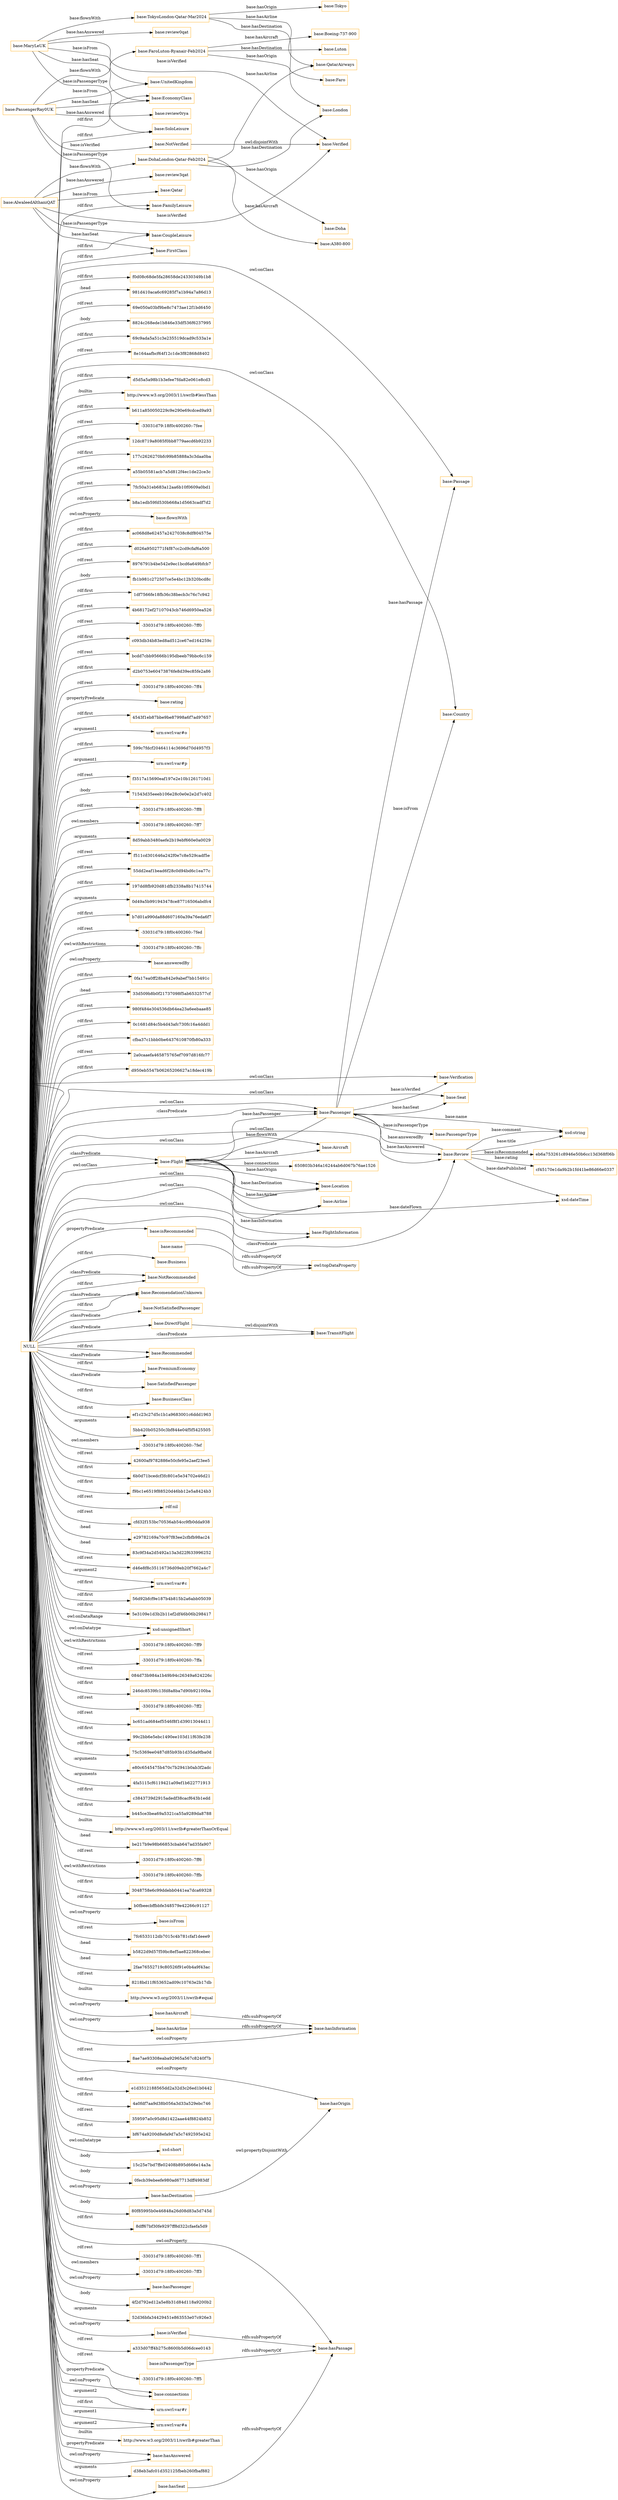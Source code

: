 digraph ar2dtool_diagram { 
rankdir=LR;
size="1501"
node [shape = rectangle, color="orange"]; "base:EconomyClass" "base:CoupleLeisure" "base:Country" "base:Business" "base:NotRecommended" "base:Flight" "base:RecomendationUnknown" "base:Location" "base:Passenger" "base:NotSatisfiedPassenger" "base:DirectFlight" "base:SoloLeisure" "base:Aircraft" "base:Recommended" "base:FamilyLeisure" "base:PremiumEconomy" "base:FirstClass" "base:Verified" "base:Review" "base:TransitFlight" "base:Seat" "base:NotVerified" "base:SatisfiedPassenger" "base:Airline" "base:FlightInformation" "base:BusinessClass" "base:Passage" "base:Verification" "base:PassengerType" ; /*classes style*/
	"NULL" -> "base:PremiumEconomy" [ label = "rdf:first" ];
	"NULL" -> "ef1c23c27d5c1b1a9683001c6ddd1963" [ label = "rdf:first" ];
	"NULL" -> "5bb420b05250c3bf844e04f5f5425505" [ label = ":arguments" ];
	"NULL" -> "-33031d79:18f0c400260:-7fef" [ label = "owl:members" ];
	"NULL" -> "base:Seat" [ label = "owl:onClass" ];
	"NULL" -> "42600af9782886e50cfe95e2aef23ee5" [ label = "rdf:rest" ];
	"NULL" -> "base:SoloLeisure" [ label = "rdf:first" ];
	"NULL" -> "6b0d71bcedcf3fc801e5e34702e46d21" [ label = "rdf:first" ];
	"NULL" -> "f9bc1e6519f88520d46bb12e5a8424b3" [ label = "rdf:first" ];
	"NULL" -> "base:NotRecommended" [ label = "rdf:first" ];
	"NULL" -> "rdf:nil" [ label = "rdf:rest" ];
	"NULL" -> "cfd32f153bc70536ab54cc9fb0dda938" [ label = "rdf:rest" ];
	"NULL" -> "base:Location" [ label = "owl:onClass" ];
	"NULL" -> "e29782169a70c97f83ee2cfbfb98ac24" [ label = ":head" ];
	"NULL" -> "83c9f34a2d5492a13a3d22f633996252" [ label = ":head" ];
	"NULL" -> "d46e8f8c35116736d09eb20f7662a4c7" [ label = "rdf:rest" ];
	"NULL" -> "urn:swrl:var#c" [ label = "rdf:first" ];
	"NULL" -> "56d92bfcf9e187b4b815b2a6abb05039" [ label = "rdf:first" ];
	"NULL" -> "5e3109e1d3b2b11ef2df46b06b298417" [ label = "rdf:first" ];
	"NULL" -> "base:Recommended" [ label = ":classPredicate" ];
	"NULL" -> "xsd:unsignedShort" [ label = "owl:onDatatype" ];
	"NULL" -> "-33031d79:18f0c400260:-7ff9" [ label = "owl:withRestrictions" ];
	"NULL" -> "-33031d79:18f0c400260:-7ffa" [ label = "rdf:rest" ];
	"NULL" -> "084d73b984a1b49b94c26349a624226c" [ label = "rdf:rest" ];
	"NULL" -> "base:Passenger" [ label = "owl:onClass" ];
	"NULL" -> "246dc8539fc13fd8a8ba7d90b92100ba" [ label = "rdf:first" ];
	"NULL" -> "-33031d79:18f0c400260:-7ff2" [ label = "rdf:rest" ];
	"NULL" -> "bc651ad684ef5546f8f1d39013044d11" [ label = "rdf:rest" ];
	"NULL" -> "99c2bb6e5ebc1490ee103d11f63fe238" [ label = "rdf:first" ];
	"NULL" -> "75c5369ee0487d85b93b1d35da9fba0d" [ label = "rdf:first" ];
	"NULL" -> "e80c6545475b470c7b2941b0ab3f2adc" [ label = ":arguments" ];
	"NULL" -> "4fa5115cf6119421a09ef1b622771913" [ label = ":arguments" ];
	"NULL" -> "c3843739d2915adedf38cacf643b1edd" [ label = "rdf:first" ];
	"NULL" -> "b445ce3bea69a5321ca55a9289da8788" [ label = "rdf:first" ];
	"NULL" -> "http://www.w3.org/2003/11/swrlb#greaterThanOrEqual" [ label = ":builtin" ];
	"NULL" -> "be217b9e98b66853cbab647ad35fa907" [ label = ":head" ];
	"NULL" -> "base:DirectFlight" [ label = ":classPredicate" ];
	"NULL" -> "-33031d79:18f0c400260:-7ff6" [ label = "rdf:rest" ];
	"NULL" -> "-33031d79:18f0c400260:-7ffb" [ label = "owl:withRestrictions" ];
	"NULL" -> "3048758e6c99ddebb0441ea7dca69328" [ label = "rdf:first" ];
	"NULL" -> "base:NotRecommended" [ label = ":classPredicate" ];
	"NULL" -> "b0fbeecbffbbfe348579e42266c91127" [ label = "rdf:first" ];
	"NULL" -> "base:isFrom" [ label = "owl:onProperty" ];
	"NULL" -> "base:RecomendationUnknown" [ label = "rdf:first" ];
	"NULL" -> "7fc6533112db7015c4b781cfaf1deee9" [ label = "rdf:rest" ];
	"NULL" -> "base:Flight" [ label = "owl:onClass" ];
	"NULL" -> "b5822d9d57f59bc8ef5ae822368cebec" [ label = ":head" ];
	"NULL" -> "2fae76552719c80526f91e0b4a9f43ac" [ label = ":head" ];
	"NULL" -> "base:SatisfiedPassenger" [ label = ":classPredicate" ];
	"NULL" -> "8218bd11f653652ad09c10763e2b17db" [ label = "rdf:rest" ];
	"NULL" -> "xsd:unsignedShort" [ label = "owl:onDataRange" ];
	"NULL" -> "http://www.w3.org/2003/11/swrlb#equal" [ label = ":builtin" ];
	"NULL" -> "base:hasAircraft" [ label = "owl:onProperty" ];
	"NULL" -> "8ae7ae93308eaba92965a567c8240f7b" [ label = "rdf:rest" ];
	"NULL" -> "e1d3512188565dd2a32d3c26ed1b0442" [ label = "rdf:first" ];
	"NULL" -> "4a0fdf7aa9d38b056a3d33a529ebc746" [ label = "rdf:first" ];
	"NULL" -> "359597a0c95d8d1422aae44f8824b852" [ label = "rdf:rest" ];
	"NULL" -> "bf674a9200d8efa9d7a5c7492595e242" [ label = "rdf:first" ];
	"NULL" -> "base:FirstClass" [ label = "rdf:first" ];
	"NULL" -> "xsd:short" [ label = "owl:onDatatype" ];
	"NULL" -> "15c25e7bd7ffe02408b895d666e14a3a" [ label = ":body" ];
	"NULL" -> "0fecb39ebeefe980ad67713dff4983df" [ label = ":body" ];
	"NULL" -> "80f85995b0e46848a26d08d83a5d745d" [ label = ":body" ];
	"NULL" -> "8dff67bf30fe9297ff8d322cfaefa5d9" [ label = "rdf:first" ];
	"NULL" -> "-33031d79:18f0c400260:-7ff1" [ label = "rdf:rest" ];
	"NULL" -> "-33031d79:18f0c400260:-7ff3" [ label = "owl:members" ];
	"NULL" -> "base:hasPassenger" [ label = "owl:onProperty" ];
	"NULL" -> "4f2d792ed12a5e8b31d84d118a9200b2" [ label = ":body" ];
	"NULL" -> "52d36bfa34429451e863553e07c926e3" [ label = ":arguments" ];
	"NULL" -> "base:hasInformation" [ label = "owl:onProperty" ];
	"NULL" -> "a333d07ff4b275c8600b5d06dcee0143" [ label = "rdf:rest" ];
	"NULL" -> "base:hasOrigin" [ label = "owl:onProperty" ];
	"NULL" -> "base:BusinessClass" [ label = "rdf:first" ];
	"NULL" -> "-33031d79:18f0c400260:-7ff5" [ label = "rdf:rest" ];
	"NULL" -> "base:connections" [ label = ":propertyPredicate" ];
	"NULL" -> "urn:swrl:var#r" [ label = ":argument2" ];
	"NULL" -> "urn:swrl:var#a" [ label = ":argument1" ];
	"NULL" -> "http://www.w3.org/2003/11/swrlb#greaterThan" [ label = ":builtin" ];
	"NULL" -> "base:hasAnswered" [ label = ":propertyPredicate" ];
	"NULL" -> "base:NotSatisfiedPassenger" [ label = ":classPredicate" ];
	"NULL" -> "d38eb3afc01d352125fbeb260fbaf882" [ label = ":arguments" ];
	"NULL" -> "base:Business" [ label = "rdf:first" ];
	"NULL" -> "base:hasSeat" [ label = "owl:onProperty" ];
	"NULL" -> "f0d08c68de5fa28658de24330349b1b8" [ label = "rdf:first" ];
	"NULL" -> "981d410aca6c69285f7a1b94a7a86d13" [ label = ":head" ];
	"NULL" -> "69e050a03bf9be8c7473ae12f1bd6450" [ label = "rdf:rest" ];
	"NULL" -> "base:Recommended" [ label = "rdf:first" ];
	"NULL" -> "8824c268ede1b846e33df536f6237995" [ label = ":body" ];
	"NULL" -> "69c9ada5a51c3e235519dcad9c533a1e" [ label = "rdf:first" ];
	"NULL" -> "8e164aafbcf64f12c1de3f82868d8402" [ label = "rdf:rest" ];
	"NULL" -> "d5d5a5a98b1b3efee7fda82e061e8cd3" [ label = "rdf:first" ];
	"NULL" -> "http://www.w3.org/2003/11/swrlb#lessThan" [ label = ":builtin" ];
	"NULL" -> "b611a850050229c9e290e69cdced9a93" [ label = "rdf:first" ];
	"NULL" -> "-33031d79:18f0c400260:-7fee" [ label = "rdf:rest" ];
	"NULL" -> "base:hasPassage" [ label = "owl:onProperty" ];
	"NULL" -> "12dc8719a8085f0bb8779aecd6b92233" [ label = "rdf:first" ];
	"NULL" -> "177c2626270bfc99b85888a3c3daa0ba" [ label = "rdf:first" ];
	"NULL" -> "a55b05581acb7a5d812f4ec1de22ce3c" [ label = "rdf:rest" ];
	"NULL" -> "7fc50a31eb683a12aa6b10f0609a0bd1" [ label = "rdf:rest" ];
	"NULL" -> "b8a1edb59fd530b668a1d5663cadf7d2" [ label = "rdf:first" ];
	"NULL" -> "base:flownWith" [ label = "owl:onProperty" ];
	"NULL" -> "ac068d8e62457a2427038c8df804575e" [ label = "rdf:first" ];
	"NULL" -> "d026a9502771f4f87cc2cd9cfaf6a500" [ label = "rdf:first" ];
	"NULL" -> "base:TransitFlight" [ label = ":classPredicate" ];
	"NULL" -> "8976791b4be542e9ec1bcd6a649bfcb7" [ label = "rdf:rest" ];
	"NULL" -> "fb1b981c272507ce5e4bc12b320bcd8c" [ label = ":body" ];
	"NULL" -> "1df7566fe18fb36c38becb3c76c7c942" [ label = "rdf:first" ];
	"NULL" -> "base:hasDestination" [ label = "owl:onProperty" ];
	"NULL" -> "4b68172ef27107043cb746d6950ea526" [ label = "rdf:rest" ];
	"NULL" -> "-33031d79:18f0c400260:-7ff0" [ label = "rdf:rest" ];
	"NULL" -> "base:isRecommended" [ label = ":propertyPredicate" ];
	"NULL" -> "c093db34b83ed8ad512ce67ed164259c" [ label = "rdf:first" ];
	"NULL" -> "urn:swrl:var#r" [ label = "rdf:first" ];
	"NULL" -> "bcdd7cbb95666b195dbeeb79bbc6c159" [ label = "rdf:rest" ];
	"NULL" -> "urn:swrl:var#a" [ label = ":argument2" ];
	"NULL" -> "base:CoupleLeisure" [ label = "rdf:first" ];
	"NULL" -> "d2b0753e60473876fe8d39ec85fe2a86" [ label = "rdf:first" ];
	"NULL" -> "-33031d79:18f0c400260:-7ff4" [ label = "rdf:rest" ];
	"NULL" -> "base:rating" [ label = ":propertyPredicate" ];
	"NULL" -> "base:RecomendationUnknown" [ label = ":classPredicate" ];
	"NULL" -> "4543f1eb87bbe9be87998a6f7ad97657" [ label = "rdf:first" ];
	"NULL" -> "urn:swrl:var#o" [ label = ":argument1" ];
	"NULL" -> "599c7fdcf20464114c3696d70d4957f3" [ label = "rdf:first" ];
	"NULL" -> "base:Review" [ label = "owl:onClass" ];
	"NULL" -> "urn:swrl:var#p" [ label = ":argument1" ];
	"NULL" -> "f3517a15690eaf197e2e10b1261710d1" [ label = "rdf:rest" ];
	"NULL" -> "71543d35eeeb106e28c0e0e2e2d7c402" [ label = ":body" ];
	"NULL" -> "-33031d79:18f0c400260:-7ff8" [ label = "rdf:rest" ];
	"NULL" -> "base:Verification" [ label = "owl:onClass" ];
	"NULL" -> "base:isVerified" [ label = "owl:onProperty" ];
	"NULL" -> "-33031d79:18f0c400260:-7ff7" [ label = "owl:members" ];
	"NULL" -> "8d59abb3480aefe2b19ebf660e0a0029" [ label = ":arguments" ];
	"NULL" -> "f511cd301646a242f0e7c8e529cadf5e" [ label = "rdf:rest" ];
	"NULL" -> "base:FlightInformation" [ label = "owl:onClass" ];
	"NULL" -> "base:hasAirline" [ label = "owl:onProperty" ];
	"NULL" -> "base:Aircraft" [ label = "owl:onClass" ];
	"NULL" -> "55dd2eaf1bead6f28c0d94bd6c1ea77c" [ label = "rdf:rest" ];
	"NULL" -> "base:EconomyClass" [ label = "rdf:first" ];
	"NULL" -> "197dd8fb920d81dfb2338a8b17415744" [ label = "rdf:first" ];
	"NULL" -> "0d49a5b991943478ce87716506abdfc4" [ label = ":arguments" ];
	"NULL" -> "b7d01a990da88d607160a39a76eda6f7" [ label = "rdf:first" ];
	"NULL" -> "-33031d79:18f0c400260:-7fed" [ label = "rdf:rest" ];
	"NULL" -> "-33031d79:18f0c400260:-7ffc" [ label = "owl:withRestrictions" ];
	"NULL" -> "base:Airline" [ label = "owl:onClass" ];
	"NULL" -> "base:answeredBy" [ label = "owl:onProperty" ];
	"NULL" -> "urn:swrl:var#c" [ label = ":argument2" ];
	"NULL" -> "0fa17ea0ff28ba842e9abef7bb15491c" [ label = "rdf:first" ];
	"NULL" -> "base:FamilyLeisure" [ label = "rdf:first" ];
	"NULL" -> "base:Country" [ label = "owl:onClass" ];
	"NULL" -> "33d509b8b0f21737098f5ab6532577cf" [ label = ":head" ];
	"NULL" -> "base:connections" [ label = "owl:onProperty" ];
	"NULL" -> "980f484e304536db64ea23a6eebaae85" [ label = "rdf:rest" ];
	"NULL" -> "base:Passage" [ label = "owl:onClass" ];
	"NULL" -> "base:Review" [ label = ":classPredicate" ];
	"NULL" -> "0c1681d84c5b4d43afc730fc16a4ddd1" [ label = "rdf:first" ];
	"NULL" -> "base:hasAnswered" [ label = "owl:onProperty" ];
	"NULL" -> "cfba37c1bbb0be6437610870fb80a333" [ label = "rdf:rest" ];
	"NULL" -> "base:Flight" [ label = ":classPredicate" ];
	"NULL" -> "base:Passenger" [ label = ":classPredicate" ];
	"NULL" -> "2a0caaefa465875765ef7097d816fc77" [ label = "rdf:rest" ];
	"NULL" -> "d950eb5547b06265206627a18dec419b" [ label = "rdf:first" ];
	"base:MaryLeUK" -> "base:UnitedKingdom" [ label = "base:isFrom" ];
	"base:MaryLeUK" -> "base:Verified" [ label = "base:isVerified" ];
	"base:MaryLeUK" -> "base:EconomyClass" [ label = "base:hasSeat" ];
	"base:MaryLeUK" -> "base:SoloLeisure" [ label = "base:isPassengerType" ];
	"base:MaryLeUK" -> "base:TokyoLondon-Qatar-Mar2024" [ label = "base:flownWith" ];
	"base:MaryLeUK" -> "base:review0qat" [ label = "base:hasAnswered" ];
	"base:DohaLondon-Qatar-Feb2024" -> "base:Doha" [ label = "base:hasOrigin" ];
	"base:DohaLondon-Qatar-Feb2024" -> "base:QatarAirways" [ label = "base:hasAirline" ];
	"base:DohaLondon-Qatar-Feb2024" -> "base:A380-800" [ label = "base:hasAircraft" ];
	"base:DohaLondon-Qatar-Feb2024" -> "base:London" [ label = "base:hasDestination" ];
	"base:isVerified" -> "base:hasPassage" [ label = "rdfs:subPropertyOf" ];
	"base:AlwaleedAlthaniQAT" -> "base:DohaLondon-Qatar-Feb2024" [ label = "base:flownWith" ];
	"base:AlwaleedAlthaniQAT" -> "base:Verified" [ label = "base:isVerified" ];
	"base:AlwaleedAlthaniQAT" -> "base:Qatar" [ label = "base:isFrom" ];
	"base:AlwaleedAlthaniQAT" -> "base:review3qat" [ label = "base:hasAnswered" ];
	"base:AlwaleedAlthaniQAT" -> "base:CoupleLeisure" [ label = "base:isPassengerType" ];
	"base:AlwaleedAlthaniQAT" -> "base:FirstClass" [ label = "base:hasSeat" ];
	"base:FaroLuton-Ryanair-Feb2024" -> "base:Faro" [ label = "base:hasOrigin" ];
	"base:FaroLuton-Ryanair-Feb2024" -> "base:Luton" [ label = "base:hasDestination" ];
	"base:FaroLuton-Ryanair-Feb2024" -> "base:Boeing-737-900" [ label = "base:hasAircraft" ];
	"base:PassengerRay0UK" -> "base:review0rya" [ label = "base:hasAnswered" ];
	"base:PassengerRay0UK" -> "base:UnitedKingdom" [ label = "base:isFrom" ];
	"base:PassengerRay0UK" -> "base:FaroLuton-Ryanair-Feb2024" [ label = "base:flownWith" ];
	"base:PassengerRay0UK" -> "base:FamilyLeisure" [ label = "base:isPassengerType" ];
	"base:PassengerRay0UK" -> "base:EconomyClass" [ label = "base:hasSeat" ];
	"base:PassengerRay0UK" -> "base:NotVerified" [ label = "base:isVerified" ];
	"base:TokyoLondon-Qatar-Mar2024" -> "base:Tokyo" [ label = "base:hasOrigin" ];
	"base:TokyoLondon-Qatar-Mar2024" -> "base:London" [ label = "base:hasDestination" ];
	"base:TokyoLondon-Qatar-Mar2024" -> "base:QatarAirways" [ label = "base:hasAirline" ];
	"base:DirectFlight" -> "base:TransitFlight" [ label = "owl:disjointWith" ];
	"base:hasAircraft" -> "base:hasInformation" [ label = "rdfs:subPropertyOf" ];
	"base:isRecommended" -> "owl:topDataProperty" [ label = "rdfs:subPropertyOf" ];
	"base:name" -> "owl:topDataProperty" [ label = "rdfs:subPropertyOf" ];
	"base:hasDestination" -> "base:hasOrigin" [ label = "owl:propertyDisjointWith" ];
	"base:hasSeat" -> "base:hasPassage" [ label = "rdfs:subPropertyOf" ];
	"base:isPassengerType" -> "base:hasPassage" [ label = "rdfs:subPropertyOf" ];
	"base:hasAirline" -> "base:hasInformation" [ label = "rdfs:subPropertyOf" ];
	"base:NotVerified" -> "base:Verified" [ label = "owl:disjointWith" ];
	"base:Flight" -> "xsd:dateTime" [ label = "base:dateFlown" ];
	"base:Passenger" -> "xsd:string" [ label = "base:name" ];
	"base:Flight" -> "base:Location" [ label = "base:hasOrigin" ];
	"base:Passenger" -> "base:PassengerType" [ label = "base:isPassengerType" ];
	"base:Passenger" -> "base:Verification" [ label = "base:isVerified" ];
	"base:Passenger" -> "base:Flight" [ label = "base:flownWith" ];
	"base:Passenger" -> "base:Country" [ label = "base:isFrom" ];
	"base:Passenger" -> "base:Review" [ label = "base:hasAnswered" ];
	"base:Review" -> "xsd:string" [ label = "base:title" ];
	"base:Flight" -> "base:Location" [ label = "base:hasDestination" ];
	"base:Passenger" -> "base:Passage" [ label = "base:hasPassage" ];
	"base:Review" -> "cf45170e1da9b2b1fd41be86d66e0337" [ label = "base:rating" ];
	"base:Flight" -> "650803b346a16244ab6d067b76ae1526" [ label = "base:connections" ];
	"base:Review" -> "xsd:dateTime" [ label = "base:datePublished" ];
	"base:Flight" -> "base:Airline" [ label = "base:hasAirline" ];
	"base:Review" -> "eb6a753261c8946e50b6cc13d368f06b" [ label = "base:isRecommended" ];
	"base:Review" -> "xsd:string" [ label = "base:comment" ];
	"base:Review" -> "base:Passenger" [ label = "base:answeredBy" ];
	"base:Flight" -> "base:Aircraft" [ label = "base:hasAircraft" ];
	"base:Flight" -> "base:Passenger" [ label = "base:hasPassenger" ];
	"base:Passenger" -> "base:Seat" [ label = "base:hasSeat" ];
	"base:Flight" -> "base:FlightInformation" [ label = "base:hasInformation" ];

}
